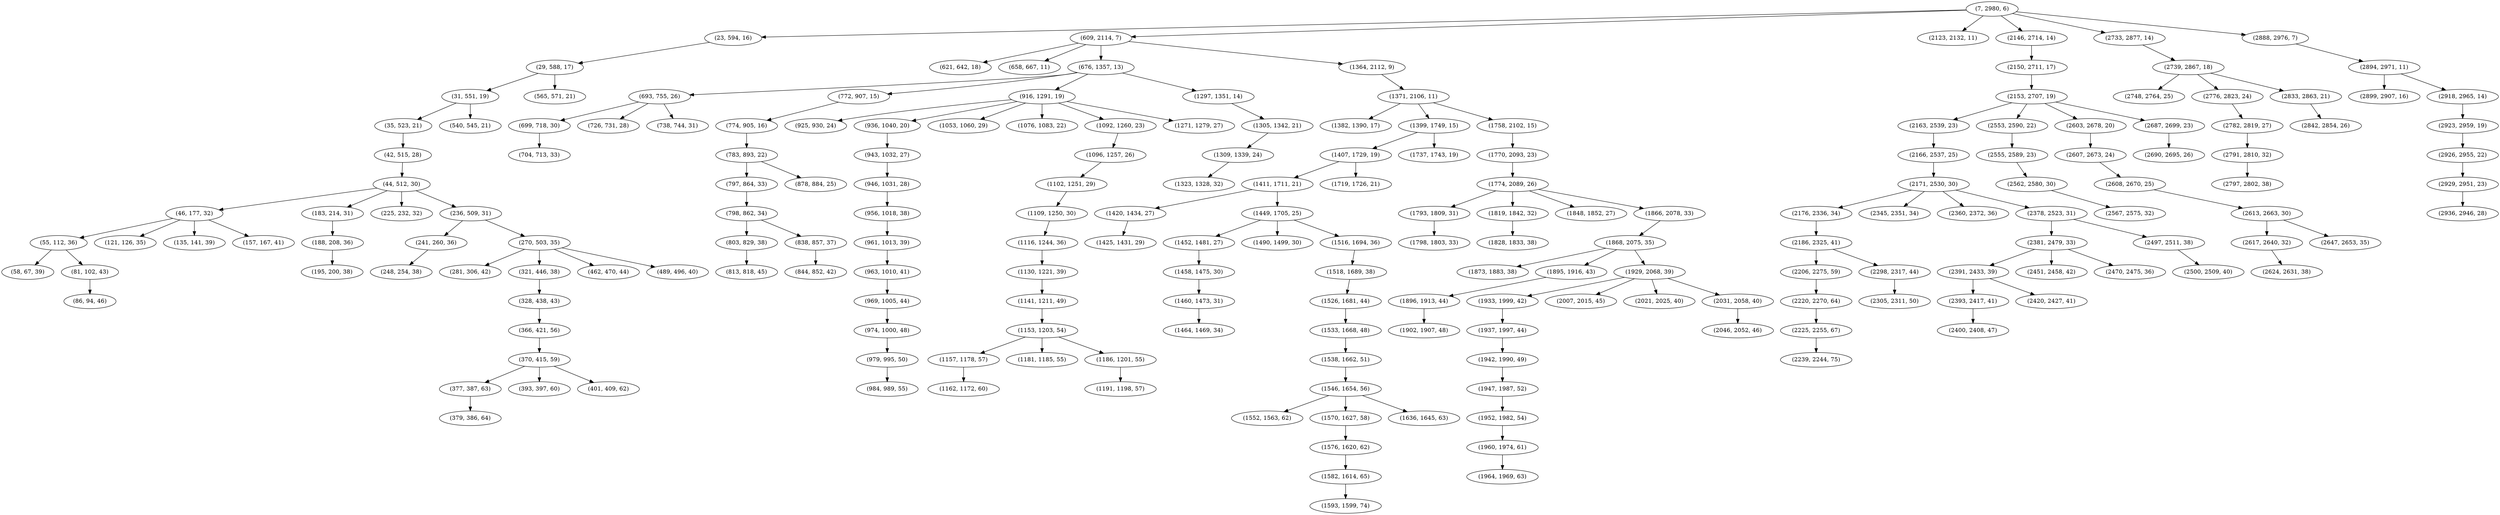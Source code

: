 digraph tree {
    "(7, 2980, 6)";
    "(23, 594, 16)";
    "(29, 588, 17)";
    "(31, 551, 19)";
    "(35, 523, 21)";
    "(42, 515, 28)";
    "(44, 512, 30)";
    "(46, 177, 32)";
    "(55, 112, 36)";
    "(58, 67, 39)";
    "(81, 102, 43)";
    "(86, 94, 46)";
    "(121, 126, 35)";
    "(135, 141, 39)";
    "(157, 167, 41)";
    "(183, 214, 31)";
    "(188, 208, 36)";
    "(195, 200, 38)";
    "(225, 232, 32)";
    "(236, 509, 31)";
    "(241, 260, 36)";
    "(248, 254, 38)";
    "(270, 503, 35)";
    "(281, 306, 42)";
    "(321, 446, 38)";
    "(328, 438, 43)";
    "(366, 421, 56)";
    "(370, 415, 59)";
    "(377, 387, 63)";
    "(379, 386, 64)";
    "(393, 397, 60)";
    "(401, 409, 62)";
    "(462, 470, 44)";
    "(489, 496, 40)";
    "(540, 545, 21)";
    "(565, 571, 21)";
    "(609, 2114, 7)";
    "(621, 642, 18)";
    "(658, 667, 11)";
    "(676, 1357, 13)";
    "(693, 755, 26)";
    "(699, 718, 30)";
    "(704, 713, 33)";
    "(726, 731, 28)";
    "(738, 744, 31)";
    "(772, 907, 15)";
    "(774, 905, 16)";
    "(783, 893, 22)";
    "(797, 864, 33)";
    "(798, 862, 34)";
    "(803, 829, 38)";
    "(813, 818, 45)";
    "(838, 857, 37)";
    "(844, 852, 42)";
    "(878, 884, 25)";
    "(916, 1291, 19)";
    "(925, 930, 24)";
    "(936, 1040, 20)";
    "(943, 1032, 27)";
    "(946, 1031, 28)";
    "(956, 1018, 38)";
    "(961, 1013, 39)";
    "(963, 1010, 41)";
    "(969, 1005, 44)";
    "(974, 1000, 48)";
    "(979, 995, 50)";
    "(984, 989, 55)";
    "(1053, 1060, 29)";
    "(1076, 1083, 22)";
    "(1092, 1260, 23)";
    "(1096, 1257, 26)";
    "(1102, 1251, 29)";
    "(1109, 1250, 30)";
    "(1116, 1244, 36)";
    "(1130, 1221, 39)";
    "(1141, 1211, 49)";
    "(1153, 1203, 54)";
    "(1157, 1178, 57)";
    "(1162, 1172, 60)";
    "(1181, 1185, 55)";
    "(1186, 1201, 55)";
    "(1191, 1198, 57)";
    "(1271, 1279, 27)";
    "(1297, 1351, 14)";
    "(1305, 1342, 21)";
    "(1309, 1339, 24)";
    "(1323, 1328, 32)";
    "(1364, 2112, 9)";
    "(1371, 2106, 11)";
    "(1382, 1390, 17)";
    "(1399, 1749, 15)";
    "(1407, 1729, 19)";
    "(1411, 1711, 21)";
    "(1420, 1434, 27)";
    "(1425, 1431, 29)";
    "(1449, 1705, 25)";
    "(1452, 1481, 27)";
    "(1458, 1475, 30)";
    "(1460, 1473, 31)";
    "(1464, 1469, 34)";
    "(1490, 1499, 30)";
    "(1516, 1694, 36)";
    "(1518, 1689, 38)";
    "(1526, 1681, 44)";
    "(1533, 1668, 48)";
    "(1538, 1662, 51)";
    "(1546, 1654, 56)";
    "(1552, 1563, 62)";
    "(1570, 1627, 58)";
    "(1576, 1620, 62)";
    "(1582, 1614, 65)";
    "(1593, 1599, 74)";
    "(1636, 1645, 63)";
    "(1719, 1726, 21)";
    "(1737, 1743, 19)";
    "(1758, 2102, 15)";
    "(1770, 2093, 23)";
    "(1774, 2089, 26)";
    "(1793, 1809, 31)";
    "(1798, 1803, 33)";
    "(1819, 1842, 32)";
    "(1828, 1833, 38)";
    "(1848, 1852, 27)";
    "(1866, 2078, 33)";
    "(1868, 2075, 35)";
    "(1873, 1883, 38)";
    "(1895, 1916, 43)";
    "(1896, 1913, 44)";
    "(1902, 1907, 48)";
    "(1929, 2068, 39)";
    "(1933, 1999, 42)";
    "(1937, 1997, 44)";
    "(1942, 1990, 49)";
    "(1947, 1987, 52)";
    "(1952, 1982, 54)";
    "(1960, 1974, 61)";
    "(1964, 1969, 63)";
    "(2007, 2015, 45)";
    "(2021, 2025, 40)";
    "(2031, 2058, 40)";
    "(2046, 2052, 46)";
    "(2123, 2132, 11)";
    "(2146, 2714, 14)";
    "(2150, 2711, 17)";
    "(2153, 2707, 19)";
    "(2163, 2539, 23)";
    "(2166, 2537, 25)";
    "(2171, 2530, 30)";
    "(2176, 2336, 34)";
    "(2186, 2325, 41)";
    "(2206, 2275, 59)";
    "(2220, 2270, 64)";
    "(2225, 2255, 67)";
    "(2239, 2244, 75)";
    "(2298, 2317, 44)";
    "(2305, 2311, 50)";
    "(2345, 2351, 34)";
    "(2360, 2372, 36)";
    "(2378, 2523, 31)";
    "(2381, 2479, 33)";
    "(2391, 2433, 39)";
    "(2393, 2417, 41)";
    "(2400, 2408, 47)";
    "(2420, 2427, 41)";
    "(2451, 2458, 42)";
    "(2470, 2475, 36)";
    "(2497, 2511, 38)";
    "(2500, 2509, 40)";
    "(2553, 2590, 22)";
    "(2555, 2589, 23)";
    "(2562, 2580, 30)";
    "(2567, 2575, 32)";
    "(2603, 2678, 20)";
    "(2607, 2673, 24)";
    "(2608, 2670, 25)";
    "(2613, 2663, 30)";
    "(2617, 2640, 32)";
    "(2624, 2631, 38)";
    "(2647, 2653, 35)";
    "(2687, 2699, 23)";
    "(2690, 2695, 26)";
    "(2733, 2877, 14)";
    "(2739, 2867, 18)";
    "(2748, 2764, 25)";
    "(2776, 2823, 24)";
    "(2782, 2819, 27)";
    "(2791, 2810, 32)";
    "(2797, 2802, 38)";
    "(2833, 2863, 21)";
    "(2842, 2854, 26)";
    "(2888, 2976, 7)";
    "(2894, 2971, 11)";
    "(2899, 2907, 16)";
    "(2918, 2965, 14)";
    "(2923, 2959, 19)";
    "(2926, 2955, 22)";
    "(2929, 2951, 23)";
    "(2936, 2946, 28)";
    "(7, 2980, 6)" -> "(23, 594, 16)";
    "(7, 2980, 6)" -> "(609, 2114, 7)";
    "(7, 2980, 6)" -> "(2123, 2132, 11)";
    "(7, 2980, 6)" -> "(2146, 2714, 14)";
    "(7, 2980, 6)" -> "(2733, 2877, 14)";
    "(7, 2980, 6)" -> "(2888, 2976, 7)";
    "(23, 594, 16)" -> "(29, 588, 17)";
    "(29, 588, 17)" -> "(31, 551, 19)";
    "(29, 588, 17)" -> "(565, 571, 21)";
    "(31, 551, 19)" -> "(35, 523, 21)";
    "(31, 551, 19)" -> "(540, 545, 21)";
    "(35, 523, 21)" -> "(42, 515, 28)";
    "(42, 515, 28)" -> "(44, 512, 30)";
    "(44, 512, 30)" -> "(46, 177, 32)";
    "(44, 512, 30)" -> "(183, 214, 31)";
    "(44, 512, 30)" -> "(225, 232, 32)";
    "(44, 512, 30)" -> "(236, 509, 31)";
    "(46, 177, 32)" -> "(55, 112, 36)";
    "(46, 177, 32)" -> "(121, 126, 35)";
    "(46, 177, 32)" -> "(135, 141, 39)";
    "(46, 177, 32)" -> "(157, 167, 41)";
    "(55, 112, 36)" -> "(58, 67, 39)";
    "(55, 112, 36)" -> "(81, 102, 43)";
    "(81, 102, 43)" -> "(86, 94, 46)";
    "(183, 214, 31)" -> "(188, 208, 36)";
    "(188, 208, 36)" -> "(195, 200, 38)";
    "(236, 509, 31)" -> "(241, 260, 36)";
    "(236, 509, 31)" -> "(270, 503, 35)";
    "(241, 260, 36)" -> "(248, 254, 38)";
    "(270, 503, 35)" -> "(281, 306, 42)";
    "(270, 503, 35)" -> "(321, 446, 38)";
    "(270, 503, 35)" -> "(462, 470, 44)";
    "(270, 503, 35)" -> "(489, 496, 40)";
    "(321, 446, 38)" -> "(328, 438, 43)";
    "(328, 438, 43)" -> "(366, 421, 56)";
    "(366, 421, 56)" -> "(370, 415, 59)";
    "(370, 415, 59)" -> "(377, 387, 63)";
    "(370, 415, 59)" -> "(393, 397, 60)";
    "(370, 415, 59)" -> "(401, 409, 62)";
    "(377, 387, 63)" -> "(379, 386, 64)";
    "(609, 2114, 7)" -> "(621, 642, 18)";
    "(609, 2114, 7)" -> "(658, 667, 11)";
    "(609, 2114, 7)" -> "(676, 1357, 13)";
    "(609, 2114, 7)" -> "(1364, 2112, 9)";
    "(676, 1357, 13)" -> "(693, 755, 26)";
    "(676, 1357, 13)" -> "(772, 907, 15)";
    "(676, 1357, 13)" -> "(916, 1291, 19)";
    "(676, 1357, 13)" -> "(1297, 1351, 14)";
    "(693, 755, 26)" -> "(699, 718, 30)";
    "(693, 755, 26)" -> "(726, 731, 28)";
    "(693, 755, 26)" -> "(738, 744, 31)";
    "(699, 718, 30)" -> "(704, 713, 33)";
    "(772, 907, 15)" -> "(774, 905, 16)";
    "(774, 905, 16)" -> "(783, 893, 22)";
    "(783, 893, 22)" -> "(797, 864, 33)";
    "(783, 893, 22)" -> "(878, 884, 25)";
    "(797, 864, 33)" -> "(798, 862, 34)";
    "(798, 862, 34)" -> "(803, 829, 38)";
    "(798, 862, 34)" -> "(838, 857, 37)";
    "(803, 829, 38)" -> "(813, 818, 45)";
    "(838, 857, 37)" -> "(844, 852, 42)";
    "(916, 1291, 19)" -> "(925, 930, 24)";
    "(916, 1291, 19)" -> "(936, 1040, 20)";
    "(916, 1291, 19)" -> "(1053, 1060, 29)";
    "(916, 1291, 19)" -> "(1076, 1083, 22)";
    "(916, 1291, 19)" -> "(1092, 1260, 23)";
    "(916, 1291, 19)" -> "(1271, 1279, 27)";
    "(936, 1040, 20)" -> "(943, 1032, 27)";
    "(943, 1032, 27)" -> "(946, 1031, 28)";
    "(946, 1031, 28)" -> "(956, 1018, 38)";
    "(956, 1018, 38)" -> "(961, 1013, 39)";
    "(961, 1013, 39)" -> "(963, 1010, 41)";
    "(963, 1010, 41)" -> "(969, 1005, 44)";
    "(969, 1005, 44)" -> "(974, 1000, 48)";
    "(974, 1000, 48)" -> "(979, 995, 50)";
    "(979, 995, 50)" -> "(984, 989, 55)";
    "(1092, 1260, 23)" -> "(1096, 1257, 26)";
    "(1096, 1257, 26)" -> "(1102, 1251, 29)";
    "(1102, 1251, 29)" -> "(1109, 1250, 30)";
    "(1109, 1250, 30)" -> "(1116, 1244, 36)";
    "(1116, 1244, 36)" -> "(1130, 1221, 39)";
    "(1130, 1221, 39)" -> "(1141, 1211, 49)";
    "(1141, 1211, 49)" -> "(1153, 1203, 54)";
    "(1153, 1203, 54)" -> "(1157, 1178, 57)";
    "(1153, 1203, 54)" -> "(1181, 1185, 55)";
    "(1153, 1203, 54)" -> "(1186, 1201, 55)";
    "(1157, 1178, 57)" -> "(1162, 1172, 60)";
    "(1186, 1201, 55)" -> "(1191, 1198, 57)";
    "(1297, 1351, 14)" -> "(1305, 1342, 21)";
    "(1305, 1342, 21)" -> "(1309, 1339, 24)";
    "(1309, 1339, 24)" -> "(1323, 1328, 32)";
    "(1364, 2112, 9)" -> "(1371, 2106, 11)";
    "(1371, 2106, 11)" -> "(1382, 1390, 17)";
    "(1371, 2106, 11)" -> "(1399, 1749, 15)";
    "(1371, 2106, 11)" -> "(1758, 2102, 15)";
    "(1399, 1749, 15)" -> "(1407, 1729, 19)";
    "(1399, 1749, 15)" -> "(1737, 1743, 19)";
    "(1407, 1729, 19)" -> "(1411, 1711, 21)";
    "(1407, 1729, 19)" -> "(1719, 1726, 21)";
    "(1411, 1711, 21)" -> "(1420, 1434, 27)";
    "(1411, 1711, 21)" -> "(1449, 1705, 25)";
    "(1420, 1434, 27)" -> "(1425, 1431, 29)";
    "(1449, 1705, 25)" -> "(1452, 1481, 27)";
    "(1449, 1705, 25)" -> "(1490, 1499, 30)";
    "(1449, 1705, 25)" -> "(1516, 1694, 36)";
    "(1452, 1481, 27)" -> "(1458, 1475, 30)";
    "(1458, 1475, 30)" -> "(1460, 1473, 31)";
    "(1460, 1473, 31)" -> "(1464, 1469, 34)";
    "(1516, 1694, 36)" -> "(1518, 1689, 38)";
    "(1518, 1689, 38)" -> "(1526, 1681, 44)";
    "(1526, 1681, 44)" -> "(1533, 1668, 48)";
    "(1533, 1668, 48)" -> "(1538, 1662, 51)";
    "(1538, 1662, 51)" -> "(1546, 1654, 56)";
    "(1546, 1654, 56)" -> "(1552, 1563, 62)";
    "(1546, 1654, 56)" -> "(1570, 1627, 58)";
    "(1546, 1654, 56)" -> "(1636, 1645, 63)";
    "(1570, 1627, 58)" -> "(1576, 1620, 62)";
    "(1576, 1620, 62)" -> "(1582, 1614, 65)";
    "(1582, 1614, 65)" -> "(1593, 1599, 74)";
    "(1758, 2102, 15)" -> "(1770, 2093, 23)";
    "(1770, 2093, 23)" -> "(1774, 2089, 26)";
    "(1774, 2089, 26)" -> "(1793, 1809, 31)";
    "(1774, 2089, 26)" -> "(1819, 1842, 32)";
    "(1774, 2089, 26)" -> "(1848, 1852, 27)";
    "(1774, 2089, 26)" -> "(1866, 2078, 33)";
    "(1793, 1809, 31)" -> "(1798, 1803, 33)";
    "(1819, 1842, 32)" -> "(1828, 1833, 38)";
    "(1866, 2078, 33)" -> "(1868, 2075, 35)";
    "(1868, 2075, 35)" -> "(1873, 1883, 38)";
    "(1868, 2075, 35)" -> "(1895, 1916, 43)";
    "(1868, 2075, 35)" -> "(1929, 2068, 39)";
    "(1895, 1916, 43)" -> "(1896, 1913, 44)";
    "(1896, 1913, 44)" -> "(1902, 1907, 48)";
    "(1929, 2068, 39)" -> "(1933, 1999, 42)";
    "(1929, 2068, 39)" -> "(2007, 2015, 45)";
    "(1929, 2068, 39)" -> "(2021, 2025, 40)";
    "(1929, 2068, 39)" -> "(2031, 2058, 40)";
    "(1933, 1999, 42)" -> "(1937, 1997, 44)";
    "(1937, 1997, 44)" -> "(1942, 1990, 49)";
    "(1942, 1990, 49)" -> "(1947, 1987, 52)";
    "(1947, 1987, 52)" -> "(1952, 1982, 54)";
    "(1952, 1982, 54)" -> "(1960, 1974, 61)";
    "(1960, 1974, 61)" -> "(1964, 1969, 63)";
    "(2031, 2058, 40)" -> "(2046, 2052, 46)";
    "(2146, 2714, 14)" -> "(2150, 2711, 17)";
    "(2150, 2711, 17)" -> "(2153, 2707, 19)";
    "(2153, 2707, 19)" -> "(2163, 2539, 23)";
    "(2153, 2707, 19)" -> "(2553, 2590, 22)";
    "(2153, 2707, 19)" -> "(2603, 2678, 20)";
    "(2153, 2707, 19)" -> "(2687, 2699, 23)";
    "(2163, 2539, 23)" -> "(2166, 2537, 25)";
    "(2166, 2537, 25)" -> "(2171, 2530, 30)";
    "(2171, 2530, 30)" -> "(2176, 2336, 34)";
    "(2171, 2530, 30)" -> "(2345, 2351, 34)";
    "(2171, 2530, 30)" -> "(2360, 2372, 36)";
    "(2171, 2530, 30)" -> "(2378, 2523, 31)";
    "(2176, 2336, 34)" -> "(2186, 2325, 41)";
    "(2186, 2325, 41)" -> "(2206, 2275, 59)";
    "(2186, 2325, 41)" -> "(2298, 2317, 44)";
    "(2206, 2275, 59)" -> "(2220, 2270, 64)";
    "(2220, 2270, 64)" -> "(2225, 2255, 67)";
    "(2225, 2255, 67)" -> "(2239, 2244, 75)";
    "(2298, 2317, 44)" -> "(2305, 2311, 50)";
    "(2378, 2523, 31)" -> "(2381, 2479, 33)";
    "(2378, 2523, 31)" -> "(2497, 2511, 38)";
    "(2381, 2479, 33)" -> "(2391, 2433, 39)";
    "(2381, 2479, 33)" -> "(2451, 2458, 42)";
    "(2381, 2479, 33)" -> "(2470, 2475, 36)";
    "(2391, 2433, 39)" -> "(2393, 2417, 41)";
    "(2391, 2433, 39)" -> "(2420, 2427, 41)";
    "(2393, 2417, 41)" -> "(2400, 2408, 47)";
    "(2497, 2511, 38)" -> "(2500, 2509, 40)";
    "(2553, 2590, 22)" -> "(2555, 2589, 23)";
    "(2555, 2589, 23)" -> "(2562, 2580, 30)";
    "(2562, 2580, 30)" -> "(2567, 2575, 32)";
    "(2603, 2678, 20)" -> "(2607, 2673, 24)";
    "(2607, 2673, 24)" -> "(2608, 2670, 25)";
    "(2608, 2670, 25)" -> "(2613, 2663, 30)";
    "(2613, 2663, 30)" -> "(2617, 2640, 32)";
    "(2613, 2663, 30)" -> "(2647, 2653, 35)";
    "(2617, 2640, 32)" -> "(2624, 2631, 38)";
    "(2687, 2699, 23)" -> "(2690, 2695, 26)";
    "(2733, 2877, 14)" -> "(2739, 2867, 18)";
    "(2739, 2867, 18)" -> "(2748, 2764, 25)";
    "(2739, 2867, 18)" -> "(2776, 2823, 24)";
    "(2739, 2867, 18)" -> "(2833, 2863, 21)";
    "(2776, 2823, 24)" -> "(2782, 2819, 27)";
    "(2782, 2819, 27)" -> "(2791, 2810, 32)";
    "(2791, 2810, 32)" -> "(2797, 2802, 38)";
    "(2833, 2863, 21)" -> "(2842, 2854, 26)";
    "(2888, 2976, 7)" -> "(2894, 2971, 11)";
    "(2894, 2971, 11)" -> "(2899, 2907, 16)";
    "(2894, 2971, 11)" -> "(2918, 2965, 14)";
    "(2918, 2965, 14)" -> "(2923, 2959, 19)";
    "(2923, 2959, 19)" -> "(2926, 2955, 22)";
    "(2926, 2955, 22)" -> "(2929, 2951, 23)";
    "(2929, 2951, 23)" -> "(2936, 2946, 28)";
}
